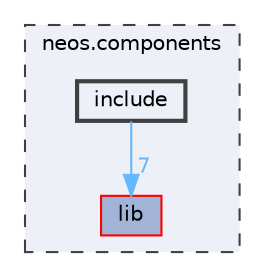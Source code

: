 digraph "neos.components/include"
{
 // INTERACTIVE_SVG=YES
 // LATEX_PDF_SIZE
  bgcolor="transparent";
  edge [fontname=Helvetica,fontsize=10,labelfontname=Helvetica,labelfontsize=10];
  node [fontname=Helvetica,fontsize=10,shape=box,height=0.2,width=0.4];
  compound=true
  subgraph clusterdir_f4a4cc58845b678d195a08954a596c2c {
    graph [ bgcolor="#edf0f7", pencolor="grey25", label="neos.components", fontname=Helvetica,fontsize=10 style="filled,dashed", URL="dir_f4a4cc58845b678d195a08954a596c2c.html",tooltip=""]
  dir_a1d9a1d4cad0bd6a3e0f5524b447eb5c [label="lib", fillcolor="#a2b4d6", color="red", style="filled", URL="dir_a1d9a1d4cad0bd6a3e0f5524b447eb5c.html",tooltip=""];
  dir_aeb3d5ce45488fefa78b02c9a555ae5d [label="include", fillcolor="#edf0f7", color="grey25", style="filled,bold", URL="dir_aeb3d5ce45488fefa78b02c9a555ae5d.html",tooltip=""];
  }
  dir_aeb3d5ce45488fefa78b02c9a555ae5d->dir_a1d9a1d4cad0bd6a3e0f5524b447eb5c [headlabel="7", labeldistance=1.5 headhref="dir_000000_000001.html" color="steelblue1" fontcolor="steelblue1"];
}
